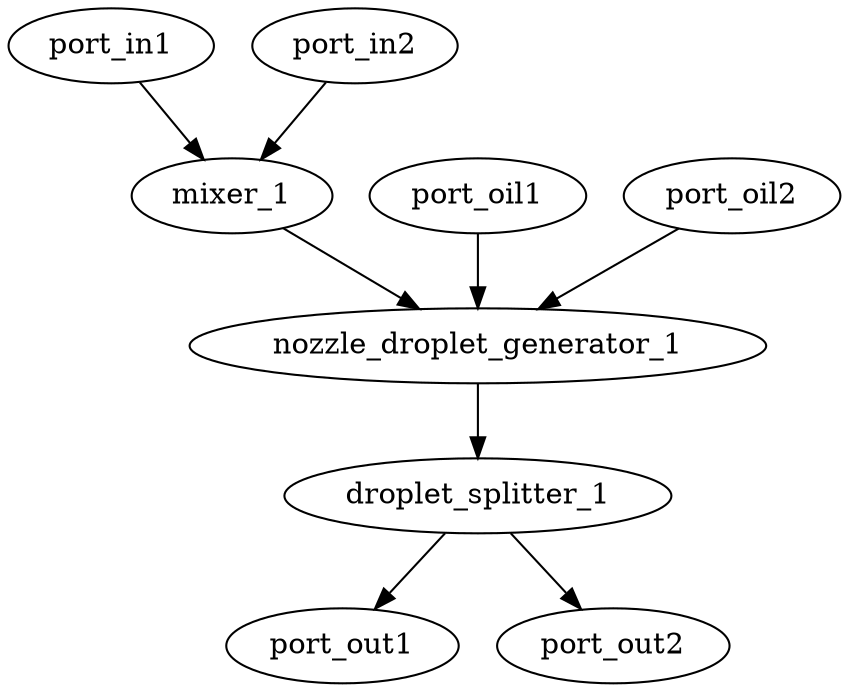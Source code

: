 digraph "" {
	port_in1 -> mixer_1	[key=0,
		connection_id=connection_1,
		connection_ref="{'name': 'connection_1', 'ID': 'connection_1', 'entity': 'CHANNEL', 'params': {'data': {'channelWidth': 300, 'connectionSpacing': \
1000}}, 'source': {'_component': 'port_in1', '_port': {'x': 2000, 'y': 2000, 'layer': 'FLOW', 'label': '1'}}, 'sinks': [{'_component': '\
mixer_1', '_port': '1'}], 'layer': {'_id': '0', 'name': 'FLOW_0', 'layertype': 'FLOW', 'group': '0', 'params': {'data': {}}}, '_\
paths': []}",
		sink_port="{'_component': 'mixer_1', '_port': '1'}",
		source_port="{'_component': 'port_in1', '_port': {'x': 2000, 'y': 2000, 'layer': 'FLOW', 'label': '1'}}"];
	port_in2 -> mixer_1	[key=0,
		connection_id=connection_2,
		connection_ref="{'name': 'connection_2', 'ID': 'connection_2', 'entity': 'CHANNEL', 'params': {'data': {'channelWidth': 300, 'connectionSpacing': \
1000}}, 'source': {'_component': 'port_in2', '_port': {'x': 2000, 'y': 2000, 'layer': 'FLOW', 'label': '1'}}, 'sinks': [{'_component': '\
mixer_1', '_port': '1'}], 'layer': {'_id': '0', 'name': 'FLOW_0', 'layertype': 'FLOW', 'group': '0', 'params': {'data': {}}}, '_\
paths': []}",
		sink_port="{'_component': 'mixer_1', '_port': '1'}",
		source_port="{'_component': 'port_in2', '_port': {'x': 2000, 'y': 2000, 'layer': 'FLOW', 'label': '1'}}"];
	mixer_1 -> nozzle_droplet_generator_1	[key=0,
		connection_id=connection_5,
		connection_ref="{'name': 'connection_5', 'ID': 'connection_5', 'entity': 'CHANNEL', 'params': {'data': {'channelWidth': 300, 'connectionSpacing': \
1000}}, 'source': {'_component': 'mixer_1', '_port': '2'}, 'sinks': [{'_component': 'nozzle_droplet_generator_1', '_port': '4'}], '\
layer': {'_id': '0', 'name': 'FLOW_0', 'layertype': 'FLOW', 'group': '0', 'params': {'data': {}}}, '_paths': []}",
		sink_port="{'_component': 'nozzle_droplet_generator_1', '_port': '4'}",
		source_port="{'_component': 'mixer_1', '_port': '2'}"];
	port_oil1 -> nozzle_droplet_generator_1	[key=0,
		connection_id=connection_3,
		connection_ref="{'name': 'connection_3', 'ID': 'connection_3', 'entity': 'CHANNEL', 'params': {'data': {'channelWidth': 300, 'connectionSpacing': \
1000}}, 'source': {'_component': 'port_oil1', '_port': {'x': 2000, 'y': 2000, 'layer': 'FLOW', 'label': '1'}}, 'sinks': [{'_component': '\
nozzle_droplet_generator_1', '_port': '1'}], 'layer': {'_id': '0', 'name': 'FLOW_0', 'layertype': 'FLOW', 'group': '0', 'params': {'\
data': {}}}, '_paths': []}",
		sink_port="{'_component': 'nozzle_droplet_generator_1', '_port': '1'}",
		source_port="{'_component': 'port_oil1', '_port': {'x': 2000, 'y': 2000, 'layer': 'FLOW', 'label': '1'}}"];
	port_oil2 -> nozzle_droplet_generator_1	[key=0,
		connection_id=connection_4,
		connection_ref="{'name': 'connection_4', 'ID': 'connection_4', 'entity': 'CHANNEL', 'params': {'data': {'channelWidth': 300, 'connectionSpacing': \
1000}}, 'source': {'_component': 'port_oil2', '_port': {'x': 2000, 'y': 2000, 'layer': 'FLOW', 'label': '1'}}, 'sinks': [{'_component': '\
nozzle_droplet_generator_1', '_port': '3'}], 'layer': {'_id': '0', 'name': 'FLOW_0', 'layertype': 'FLOW', 'group': '0', 'params': {'\
data': {}}}, '_paths': []}",
		sink_port="{'_component': 'nozzle_droplet_generator_1', '_port': '3'}",
		source_port="{'_component': 'port_oil2', '_port': {'x': 2000, 'y': 2000, 'layer': 'FLOW', 'label': '1'}}"];
	nozzle_droplet_generator_1 -> droplet_splitter_1	[key=0,
		connection_id=connection_6,
		connection_ref="{'name': 'connection_6', 'ID': 'connection_6', 'entity': 'CHANNEL', 'params': {'data': {'channelWidth': 300, 'connectionSpacing': \
1000}}, 'source': {'_component': 'nozzle_droplet_generator_1', '_port': '2'}, 'sinks': [{'_component': 'droplet_splitter_1', '_port': '\
1'}], 'layer': {'_id': '0', 'name': 'FLOW_0', 'layertype': 'FLOW', 'group': '0', 'params': {'data': {}}}, '_paths': []}",
		sink_port="{'_component': 'droplet_splitter_1', '_port': '1'}",
		source_port="{'_component': 'nozzle_droplet_generator_1', '_port': '2'}"];
	droplet_splitter_1 -> port_out1	[key=0,
		connection_id=connection_7,
		connection_ref="{'name': 'connection_7', 'ID': 'connection_7', 'entity': 'CHANNEL', 'params': {'data': {'channelWidth': 300, 'connectionSpacing': \
1000}}, 'source': {'_component': 'droplet_splitter_1', '_port': '2'}, 'sinks': [{'_component': 'port_out1', '_port': {'x': 2000, '\
y': 2000, 'layer': 'FLOW', 'label': '1'}}], 'layer': {'_id': '0', 'name': 'FLOW_0', 'layertype': 'FLOW', 'group': '0', 'params': {'\
data': {}}}, '_paths': []}",
		sink_port="{'_component': 'port_out1', '_port': {'x': 2000, 'y': 2000, 'layer': 'FLOW', 'label': '1'}}",
		source_port="{'_component': 'droplet_splitter_1', '_port': '2'}"];
	droplet_splitter_1 -> port_out2	[key=0,
		connection_id=connection_8,
		connection_ref="{'name': 'connection_8', 'ID': 'connection_8', 'entity': 'CHANNEL', 'params': {'data': {'channelWidth': 300, 'connectionSpacing': \
1000}}, 'source': {'_component': 'droplet_splitter_1', '_port': '3'}, 'sinks': [{'_component': 'port_out2', '_port': {'x': 2000, '\
y': 2000, 'layer': 'FLOW', 'label': '1'}}], 'layer': {'_id': '0', 'name': 'FLOW_0', 'layertype': 'FLOW', 'group': '0', 'params': {'\
data': {}}}, '_paths': []}",
		sink_port="{'_component': 'port_out2', '_port': {'x': 2000, 'y': 2000, 'layer': 'FLOW', 'label': '1'}}",
		source_port="{'_component': 'droplet_splitter_1', '_port': '3'}"];
}
